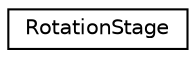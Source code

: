 digraph "Graphical Class Hierarchy"
{
 // INTERACTIVE_SVG=YES
  edge [fontname="Helvetica",fontsize="10",labelfontname="Helvetica",labelfontsize="10"];
  node [fontname="Helvetica",fontsize="10",shape=record];
  rankdir="LR";
  Node1 [label="RotationStage",height=0.2,width=0.4,color="black", fillcolor="white", style="filled",URL="$class_rotation_stage.html",tooltip="Control of the encoder. "];
}
